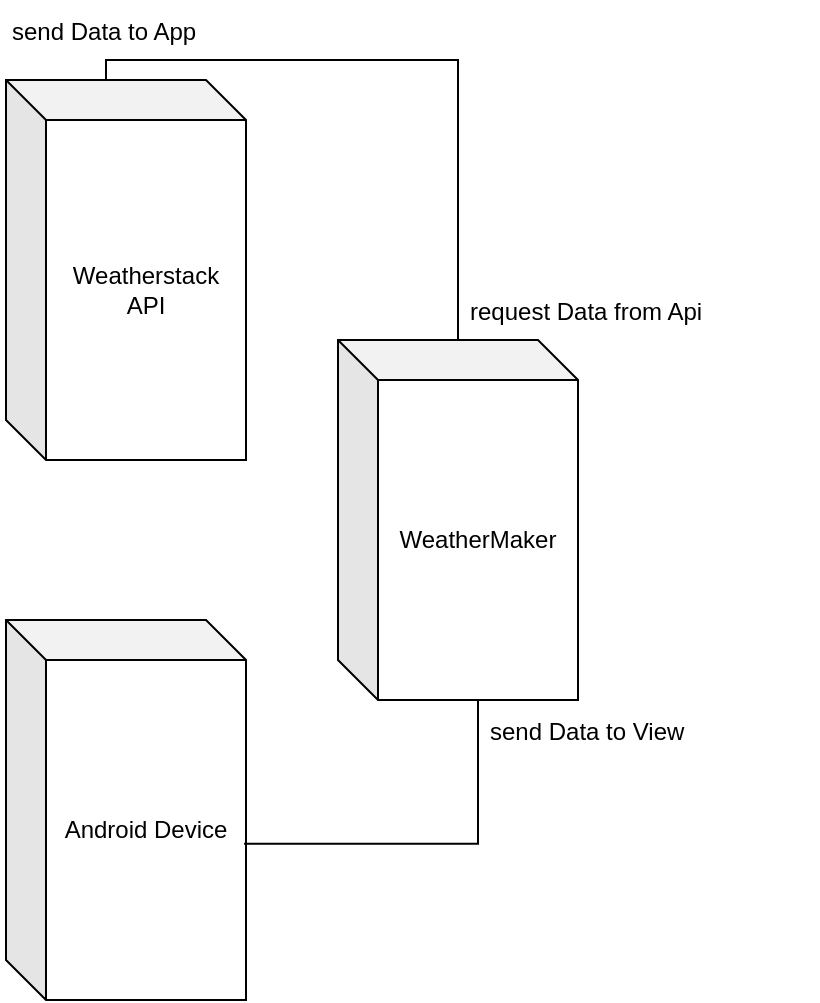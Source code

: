 <mxfile version="15.7.3" type="device"><diagram id="gVtmzKKWMj1x-wFbS7AK" name="Page-1"><mxGraphModel dx="1422" dy="737" grid="1" gridSize="10" guides="1" tooltips="1" connect="1" arrows="1" fold="1" page="1" pageScale="1" pageWidth="827" pageHeight="1169" math="0" shadow="0"><root><mxCell id="0"/><mxCell id="1" parent="0"/><mxCell id="QLapP7cTFqCCJB2e51Jw-1" value="Weatherstack&lt;br&gt;API" style="shape=cube;whiteSpace=wrap;html=1;boundedLbl=1;backgroundOutline=1;darkOpacity=0.05;darkOpacity2=0.1;" vertex="1" parent="1"><mxGeometry x="274" y="140" width="120" height="190" as="geometry"/></mxCell><mxCell id="QLapP7cTFqCCJB2e51Jw-2" value="Android Device" style="shape=cube;whiteSpace=wrap;html=1;boundedLbl=1;backgroundOutline=1;darkOpacity=0.05;darkOpacity2=0.1;" vertex="1" parent="1"><mxGeometry x="274" y="410" width="120" height="190" as="geometry"/></mxCell><mxCell id="QLapP7cTFqCCJB2e51Jw-3" value="WeatherMaker" style="shape=cube;whiteSpace=wrap;html=1;boundedLbl=1;backgroundOutline=1;darkOpacity=0.05;darkOpacity2=0.1;" vertex="1" parent="1"><mxGeometry x="440" y="270" width="120" height="180" as="geometry"/></mxCell><mxCell id="QLapP7cTFqCCJB2e51Jw-4" value="" style="endArrow=none;html=1;rounded=0;entryX=0;entryY=0;entryDx=50;entryDy=0;entryPerimeter=0;exitX=0;exitY=0;exitDx=50;exitDy=0;exitPerimeter=0;edgeStyle=orthogonalEdgeStyle;" edge="1" parent="1" source="QLapP7cTFqCCJB2e51Jw-1" target="QLapP7cTFqCCJB2e51Jw-3"><mxGeometry width="50" height="50" relative="1" as="geometry"><mxPoint x="390" y="400" as="sourcePoint"/><mxPoint x="440" y="350" as="targetPoint"/><Array as="points"><mxPoint x="324" y="130"/><mxPoint x="500" y="130"/><mxPoint x="500" y="270"/></Array></mxGeometry></mxCell><mxCell id="QLapP7cTFqCCJB2e51Jw-5" value="request Data from Api" style="text;strokeColor=none;fillColor=none;align=left;verticalAlign=middle;spacingLeft=4;spacingRight=4;overflow=hidden;points=[[0,0.5],[1,0.5]];portConstraint=eastwest;rotatable=0;" vertex="1" parent="1"><mxGeometry x="500" y="240" width="180" height="30" as="geometry"/></mxCell><mxCell id="QLapP7cTFqCCJB2e51Jw-7" value="send Data to App" style="text;strokeColor=none;fillColor=none;align=left;verticalAlign=middle;spacingLeft=4;spacingRight=4;overflow=hidden;points=[[0,0.5],[1,0.5]];portConstraint=eastwest;rotatable=0;" vertex="1" parent="1"><mxGeometry x="271" y="100" width="126" height="30" as="geometry"/></mxCell><mxCell id="QLapP7cTFqCCJB2e51Jw-8" value="" style="endArrow=none;html=1;rounded=0;entryX=0.992;entryY=0.589;entryDx=0;entryDy=0;entryPerimeter=0;exitX=0;exitY=0;exitDx=70;exitDy=180;exitPerimeter=0;edgeStyle=orthogonalEdgeStyle;" edge="1" parent="1" source="QLapP7cTFqCCJB2e51Jw-3" target="QLapP7cTFqCCJB2e51Jw-2"><mxGeometry width="50" height="50" relative="1" as="geometry"><mxPoint x="500" y="460" as="sourcePoint"/><mxPoint x="666" y="590" as="targetPoint"/></mxGeometry></mxCell><mxCell id="QLapP7cTFqCCJB2e51Jw-9" value="send Data to View" style="text;strokeColor=none;fillColor=none;align=left;verticalAlign=middle;spacingLeft=4;spacingRight=4;overflow=hidden;points=[[0,0.5],[1,0.5]];portConstraint=eastwest;rotatable=0;" vertex="1" parent="1"><mxGeometry x="510" y="450" width="170" height="30" as="geometry"/></mxCell></root></mxGraphModel></diagram></mxfile>